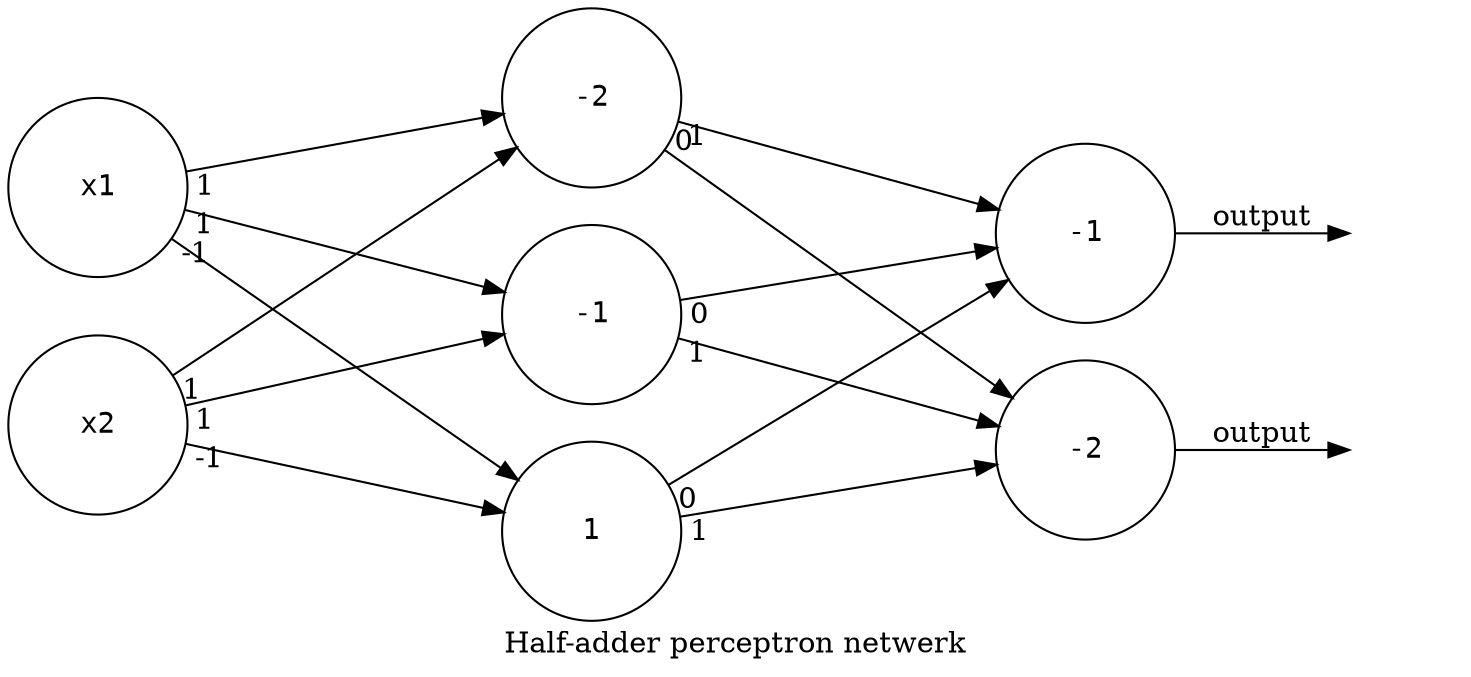 digraph netwerk {
	graph [label="Half-adder perceptron netwerk" layout=dot rankdir=LR splines=line]
	0 [label=x1 fontname=Consolas shape=circle width=1.2]
	0 -> 2 [minlen=4 taillabel=" 1"]
	0 -> 3 [minlen=4 taillabel=" 1"]
	0 -> 4 [minlen=4 taillabel=" -1"]
	1 [label=x2 fontname=Consolas shape=circle width=1.2]
	1 -> 2 [minlen=4 taillabel=" 1"]
	1 -> 3 [minlen=4 taillabel=" 1"]
	1 -> 4 [minlen=4 taillabel=" -1"]
	2 [label=-2 fontname=Consolas shape=circle width=1.2]
	2 -> 5 [minlen=4 taillabel=" 1"]
	2 -> 6 [minlen=4 taillabel=" 0"]
	3 [label=-1 fontname=Consolas shape=circle width=1.2]
	3 -> 5 [minlen=4 taillabel=" 0"]
	3 -> 6 [minlen=4 taillabel=" 1"]
	4 [label=1 fontname=Consolas shape=circle width=1.2]
	4 -> 5 [minlen=4 taillabel=" 0"]
	4 -> 6 [minlen=4 taillabel=" 1"]
	5 [label=-1 fontname=Consolas shape=circle width=1.2]
	-1 [label=" " shape=none]
	5 -> -1 [label=output]
	6 [label=-2 fontname=Consolas shape=circle width=1.2]
	-2 [label=" " shape=none]
	6 -> -2 [label=output]
}
